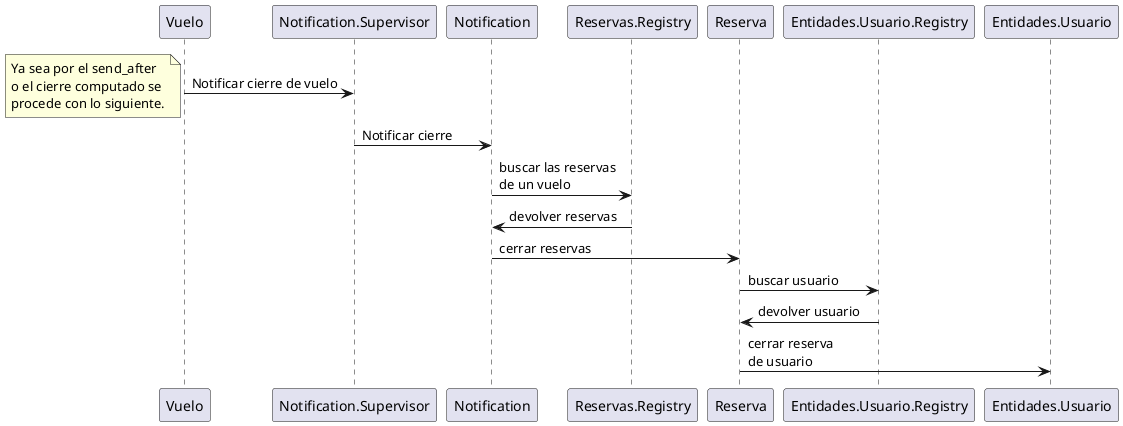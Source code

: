 @startuml Secuencia Cierre de vuelo

participant Vuelo
participant Notification.Supervisor
participant Notification
participant Reservas.Registry
participant Reserva
participant Entidades.Usuario.Registry

Vuelo -> Notification.Supervisor: Notificar cierre de vuelo
note left: Ya sea por el send_after \no el cierre computado se \nprocede con lo siguiente.
Notification.Supervisor -> Notification: Notificar cierre
Notification -> Reservas.Registry: buscar las reservas\nde un vuelo
Reservas.Registry -> Notification: devolver reservas
Notification -> Reserva: cerrar reservas
Reserva -> Entidades.Usuario.Registry: buscar usuario
Entidades.Usuario.Registry -> Reserva: devolver usuario
Reserva -> Entidades.Usuario: cerrar reserva\nde usuario

@enduml